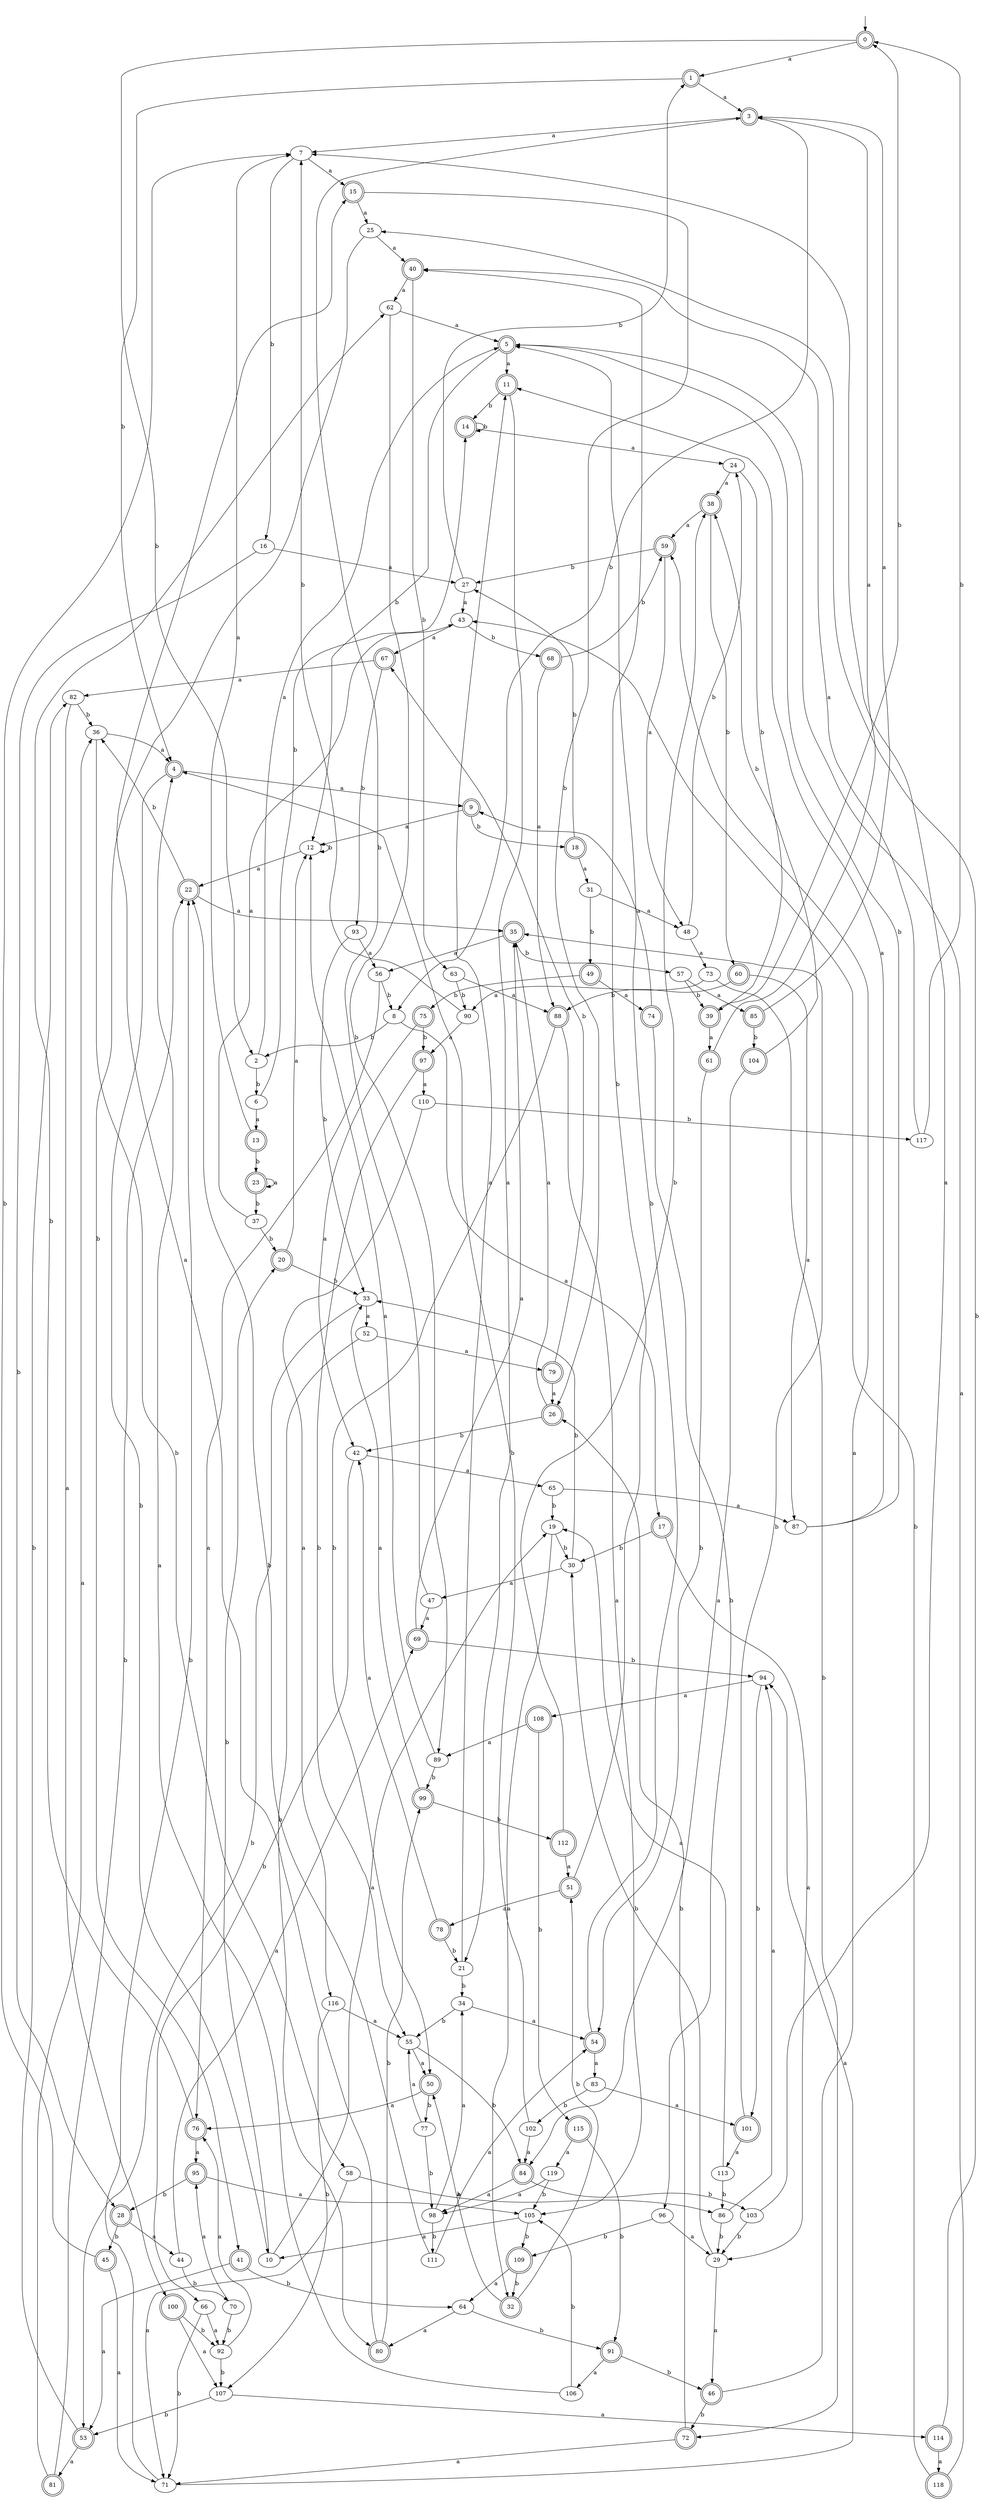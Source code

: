 digraph RandomDFA {
  __start0 [label="", shape=none];
  __start0 -> 0 [label=""];
  0 [shape=circle] [shape=doublecircle]
  0 -> 1 [label="a"]
  0 -> 2 [label="b"]
  1 [shape=doublecircle]
  1 -> 3 [label="a"]
  1 -> 4 [label="b"]
  2
  2 -> 5 [label="a"]
  2 -> 6 [label="b"]
  3 [shape=doublecircle]
  3 -> 7 [label="a"]
  3 -> 8 [label="b"]
  4 [shape=doublecircle]
  4 -> 9 [label="a"]
  4 -> 10 [label="b"]
  5 [shape=doublecircle]
  5 -> 11 [label="a"]
  5 -> 12 [label="b"]
  6
  6 -> 13 [label="a"]
  6 -> 14 [label="b"]
  7
  7 -> 15 [label="a"]
  7 -> 16 [label="b"]
  8
  8 -> 17 [label="a"]
  8 -> 2 [label="b"]
  9 [shape=doublecircle]
  9 -> 12 [label="a"]
  9 -> 18 [label="b"]
  10
  10 -> 19 [label="a"]
  10 -> 20 [label="b"]
  11 [shape=doublecircle]
  11 -> 21 [label="a"]
  11 -> 14 [label="b"]
  12
  12 -> 22 [label="a"]
  12 -> 12 [label="b"]
  13 [shape=doublecircle]
  13 -> 7 [label="a"]
  13 -> 23 [label="b"]
  14 [shape=doublecircle]
  14 -> 24 [label="a"]
  14 -> 14 [label="b"]
  15 [shape=doublecircle]
  15 -> 25 [label="a"]
  15 -> 26 [label="b"]
  16
  16 -> 27 [label="a"]
  16 -> 28 [label="b"]
  17 [shape=doublecircle]
  17 -> 29 [label="a"]
  17 -> 30 [label="b"]
  18 [shape=doublecircle]
  18 -> 31 [label="a"]
  18 -> 27 [label="b"]
  19
  19 -> 32 [label="a"]
  19 -> 30 [label="b"]
  20 [shape=doublecircle]
  20 -> 12 [label="a"]
  20 -> 33 [label="b"]
  21
  21 -> 11 [label="a"]
  21 -> 34 [label="b"]
  22 [shape=doublecircle]
  22 -> 35 [label="a"]
  22 -> 36 [label="b"]
  23 [shape=doublecircle]
  23 -> 23 [label="a"]
  23 -> 37 [label="b"]
  24
  24 -> 38 [label="a"]
  24 -> 39 [label="b"]
  25
  25 -> 40 [label="a"]
  25 -> 41 [label="b"]
  26 [shape=doublecircle]
  26 -> 35 [label="a"]
  26 -> 42 [label="b"]
  27
  27 -> 43 [label="a"]
  27 -> 1 [label="b"]
  28 [shape=doublecircle]
  28 -> 44 [label="a"]
  28 -> 45 [label="b"]
  29
  29 -> 46 [label="a"]
  29 -> 30 [label="b"]
  30
  30 -> 47 [label="a"]
  30 -> 33 [label="b"]
  31
  31 -> 48 [label="a"]
  31 -> 49 [label="b"]
  32 [shape=doublecircle]
  32 -> 50 [label="a"]
  32 -> 51 [label="b"]
  33
  33 -> 52 [label="a"]
  33 -> 53 [label="b"]
  34
  34 -> 54 [label="a"]
  34 -> 55 [label="b"]
  35 [shape=doublecircle]
  35 -> 56 [label="a"]
  35 -> 57 [label="b"]
  36
  36 -> 4 [label="a"]
  36 -> 58 [label="b"]
  37
  37 -> 43 [label="a"]
  37 -> 20 [label="b"]
  38 [shape=doublecircle]
  38 -> 59 [label="a"]
  38 -> 60 [label="b"]
  39 [shape=doublecircle]
  39 -> 61 [label="a"]
  39 -> 0 [label="b"]
  40 [shape=doublecircle]
  40 -> 62 [label="a"]
  40 -> 63 [label="b"]
  41 [shape=doublecircle]
  41 -> 53 [label="a"]
  41 -> 64 [label="b"]
  42
  42 -> 65 [label="a"]
  42 -> 66 [label="b"]
  43
  43 -> 67 [label="a"]
  43 -> 68 [label="b"]
  44
  44 -> 69 [label="a"]
  44 -> 70 [label="b"]
  45 [shape=doublecircle]
  45 -> 71 [label="a"]
  45 -> 7 [label="b"]
  46 [shape=doublecircle]
  46 -> 59 [label="a"]
  46 -> 72 [label="b"]
  47
  47 -> 69 [label="a"]
  47 -> 3 [label="b"]
  48
  48 -> 73 [label="a"]
  48 -> 24 [label="b"]
  49 [shape=doublecircle]
  49 -> 74 [label="a"]
  49 -> 75 [label="b"]
  50 [shape=doublecircle]
  50 -> 76 [label="a"]
  50 -> 77 [label="b"]
  51 [shape=doublecircle]
  51 -> 78 [label="a"]
  51 -> 40 [label="b"]
  52
  52 -> 79 [label="a"]
  52 -> 80 [label="b"]
  53 [shape=doublecircle]
  53 -> 81 [label="a"]
  53 -> 82 [label="b"]
  54 [shape=doublecircle]
  54 -> 83 [label="a"]
  54 -> 5 [label="b"]
  55
  55 -> 50 [label="a"]
  55 -> 84 [label="b"]
  56
  56 -> 76 [label="a"]
  56 -> 8 [label="b"]
  57
  57 -> 85 [label="a"]
  57 -> 39 [label="b"]
  58
  58 -> 71 [label="a"]
  58 -> 86 [label="b"]
  59 [shape=doublecircle]
  59 -> 48 [label="a"]
  59 -> 27 [label="b"]
  60 [shape=doublecircle]
  60 -> 87 [label="a"]
  60 -> 88 [label="b"]
  61 [shape=doublecircle]
  61 -> 3 [label="a"]
  61 -> 54 [label="b"]
  62
  62 -> 5 [label="a"]
  62 -> 89 [label="b"]
  63
  63 -> 88 [label="a"]
  63 -> 90 [label="b"]
  64
  64 -> 80 [label="a"]
  64 -> 91 [label="b"]
  65
  65 -> 87 [label="a"]
  65 -> 19 [label="b"]
  66
  66 -> 92 [label="a"]
  66 -> 71 [label="b"]
  67 [shape=doublecircle]
  67 -> 82 [label="a"]
  67 -> 93 [label="b"]
  68 [shape=doublecircle]
  68 -> 88 [label="a"]
  68 -> 59 [label="b"]
  69 [shape=doublecircle]
  69 -> 35 [label="a"]
  69 -> 94 [label="b"]
  70
  70 -> 95 [label="a"]
  70 -> 92 [label="b"]
  71
  71 -> 94 [label="a"]
  71 -> 22 [label="b"]
  72 [shape=doublecircle]
  72 -> 71 [label="a"]
  72 -> 26 [label="b"]
  73
  73 -> 90 [label="a"]
  73 -> 72 [label="b"]
  74 [shape=doublecircle]
  74 -> 9 [label="a"]
  74 -> 96 [label="b"]
  75 [shape=doublecircle]
  75 -> 42 [label="a"]
  75 -> 97 [label="b"]
  76 [shape=doublecircle]
  76 -> 95 [label="a"]
  76 -> 62 [label="b"]
  77
  77 -> 55 [label="a"]
  77 -> 98 [label="b"]
  78 [shape=doublecircle]
  78 -> 42 [label="a"]
  78 -> 21 [label="b"]
  79 [shape=doublecircle]
  79 -> 26 [label="a"]
  79 -> 67 [label="b"]
  80 [shape=doublecircle]
  80 -> 15 [label="a"]
  80 -> 99 [label="b"]
  81 [shape=doublecircle]
  81 -> 36 [label="a"]
  81 -> 22 [label="b"]
  82
  82 -> 100 [label="a"]
  82 -> 36 [label="b"]
  83
  83 -> 101 [label="a"]
  83 -> 102 [label="b"]
  84 [shape=doublecircle]
  84 -> 98 [label="a"]
  84 -> 103 [label="b"]
  85 [shape=doublecircle]
  85 -> 3 [label="a"]
  85 -> 104 [label="b"]
  86
  86 -> 94 [label="a"]
  86 -> 29 [label="b"]
  87
  87 -> 11 [label="a"]
  87 -> 5 [label="b"]
  88 [shape=doublecircle]
  88 -> 105 [label="a"]
  88 -> 50 [label="b"]
  89
  89 -> 12 [label="a"]
  89 -> 99 [label="b"]
  90
  90 -> 97 [label="a"]
  90 -> 7 [label="b"]
  91 [shape=doublecircle]
  91 -> 106 [label="a"]
  91 -> 46 [label="b"]
  92
  92 -> 76 [label="a"]
  92 -> 107 [label="b"]
  93
  93 -> 56 [label="a"]
  93 -> 33 [label="b"]
  94
  94 -> 108 [label="a"]
  94 -> 101 [label="b"]
  95 [shape=doublecircle]
  95 -> 105 [label="a"]
  95 -> 28 [label="b"]
  96
  96 -> 29 [label="a"]
  96 -> 109 [label="b"]
  97 [shape=doublecircle]
  97 -> 110 [label="a"]
  97 -> 55 [label="b"]
  98
  98 -> 34 [label="a"]
  98 -> 111 [label="b"]
  99 [shape=doublecircle]
  99 -> 33 [label="a"]
  99 -> 112 [label="b"]
  100 [shape=doublecircle]
  100 -> 107 [label="a"]
  100 -> 92 [label="b"]
  101 [shape=doublecircle]
  101 -> 113 [label="a"]
  101 -> 35 [label="b"]
  102
  102 -> 84 [label="a"]
  102 -> 4 [label="b"]
  103
  103 -> 7 [label="a"]
  103 -> 29 [label="b"]
  104 [shape=doublecircle]
  104 -> 84 [label="a"]
  104 -> 38 [label="b"]
  105
  105 -> 10 [label="a"]
  105 -> 109 [label="b"]
  106
  106 -> 4 [label="a"]
  106 -> 105 [label="b"]
  107
  107 -> 114 [label="a"]
  107 -> 53 [label="b"]
  108 [shape=doublecircle]
  108 -> 89 [label="a"]
  108 -> 115 [label="b"]
  109 [shape=doublecircle]
  109 -> 64 [label="a"]
  109 -> 32 [label="b"]
  110
  110 -> 116 [label="a"]
  110 -> 117 [label="b"]
  111
  111 -> 54 [label="a"]
  111 -> 22 [label="b"]
  112 [shape=doublecircle]
  112 -> 51 [label="a"]
  112 -> 38 [label="b"]
  113
  113 -> 19 [label="a"]
  113 -> 86 [label="b"]
  114 [shape=doublecircle]
  114 -> 118 [label="a"]
  114 -> 25 [label="b"]
  115 [shape=doublecircle]
  115 -> 119 [label="a"]
  115 -> 91 [label="b"]
  116
  116 -> 55 [label="a"]
  116 -> 107 [label="b"]
  117
  117 -> 40 [label="a"]
  117 -> 0 [label="b"]
  118 [shape=doublecircle]
  118 -> 5 [label="a"]
  118 -> 43 [label="b"]
  119
  119 -> 98 [label="a"]
  119 -> 105 [label="b"]
}
